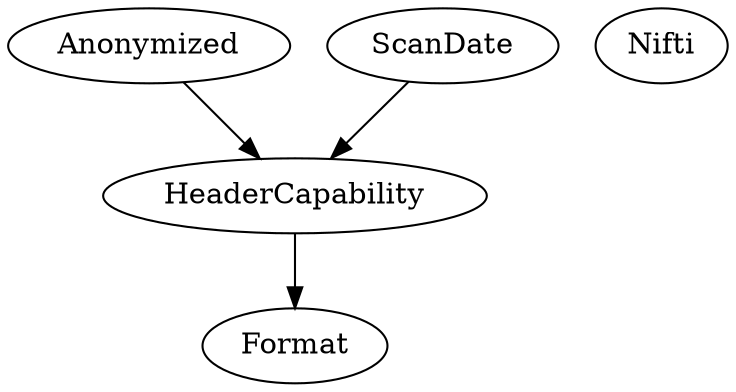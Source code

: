 digraph G {
  Anonymized;
  Nifti;
  HeaderCapability;
  ScanDate;
  Format;
  ScanDate -> HeaderCapability;
  HeaderCapability -> Format;
  Anonymized -> HeaderCapability;
}
